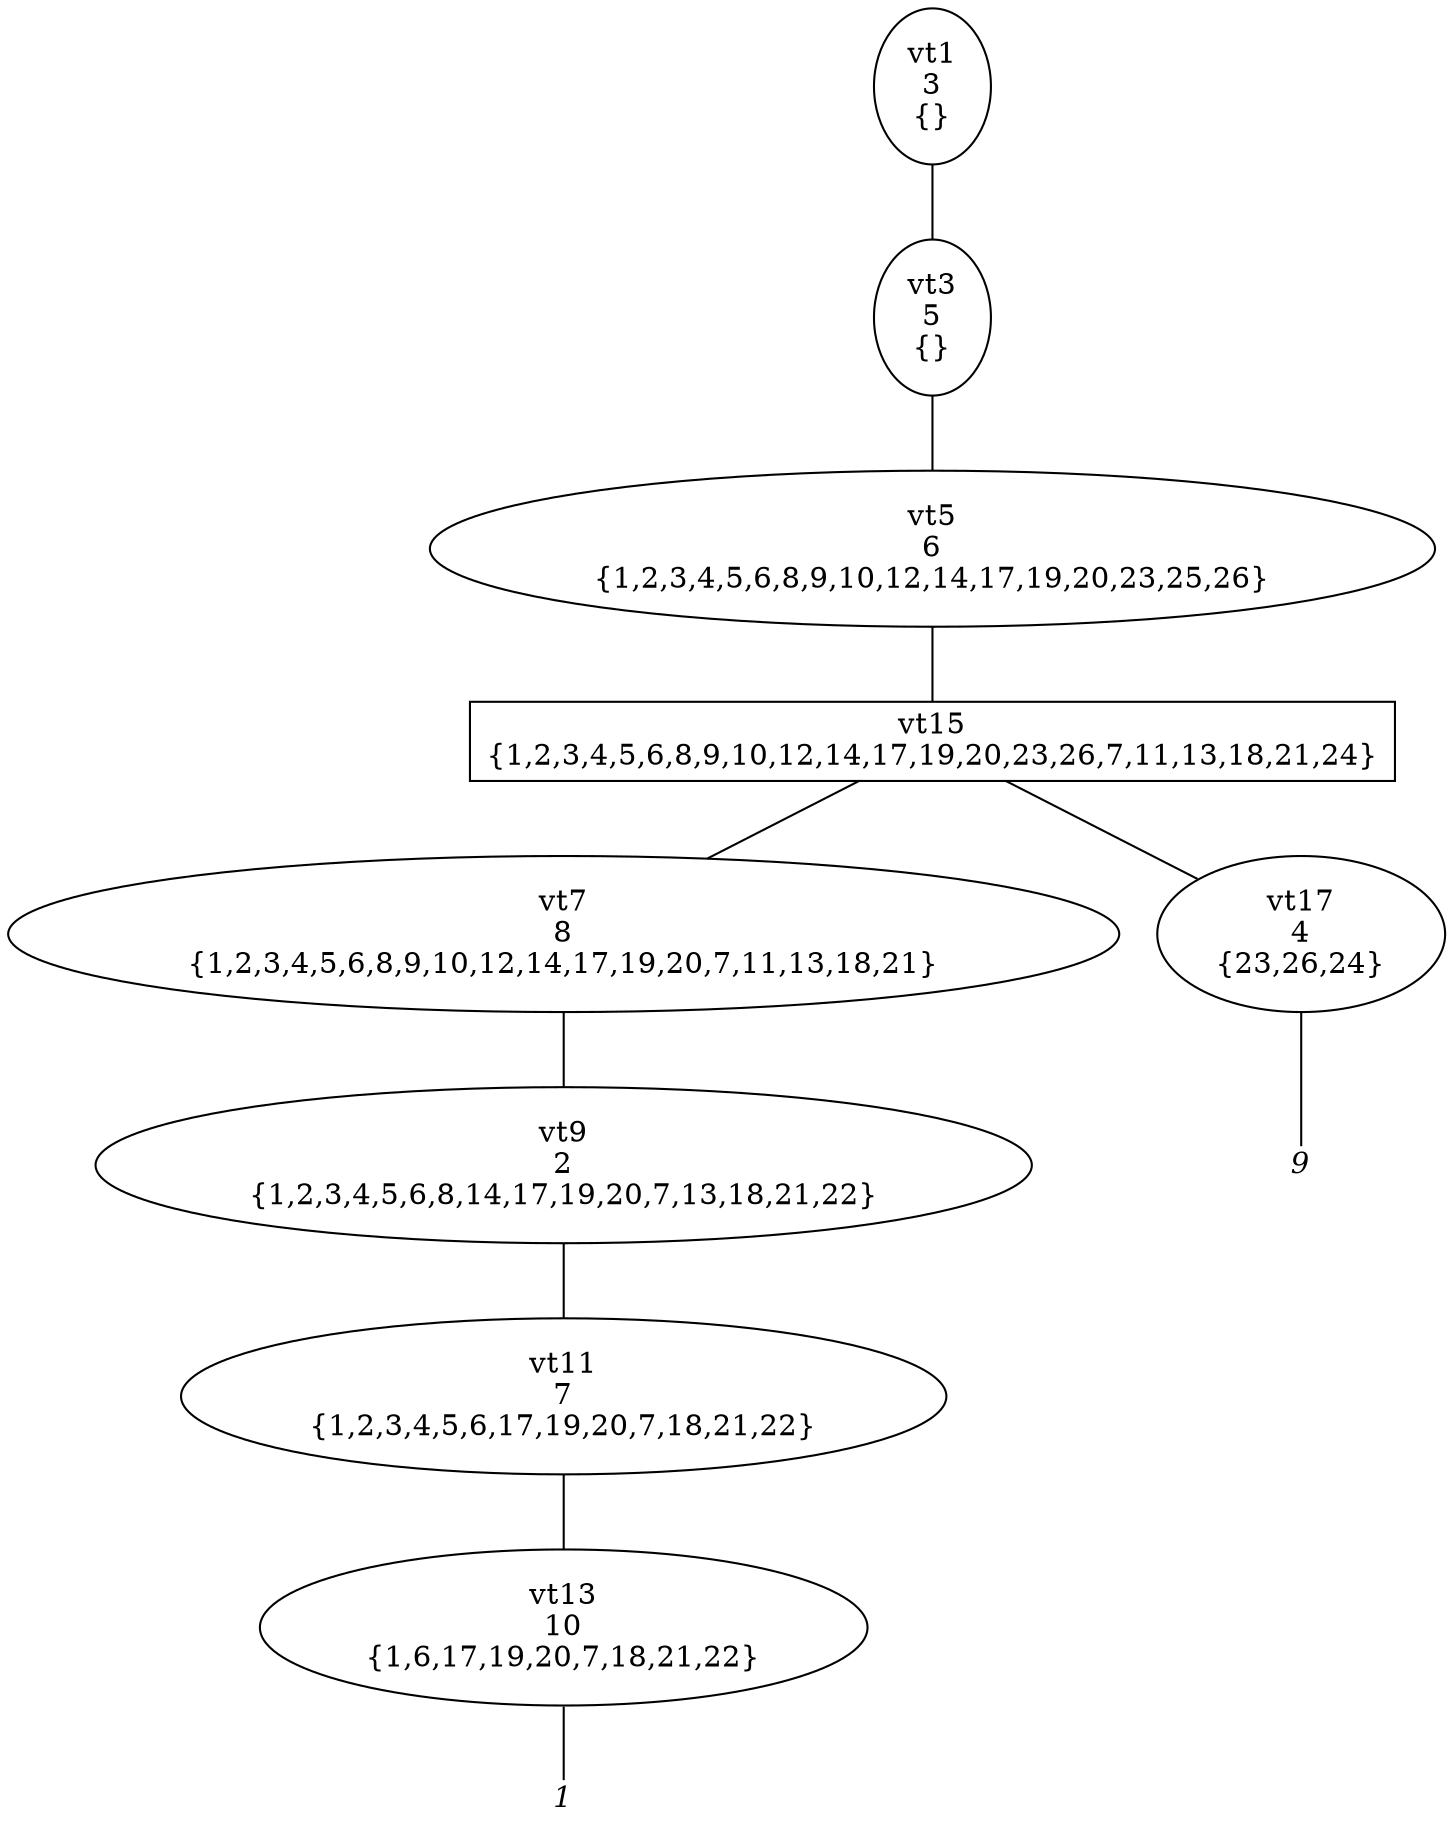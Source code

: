 
digraph vtree {

overlap=false

n1 [label="vt1
3
{}",shape="ellipse"]; 
n3 [label="vt3
5
{}",shape="ellipse"]; 
n5 [label="vt5
6
{1,2,3,4,5,6,8,9,10,12,14,17,19,20,23,25,26}",shape="ellipse"]; 
n15 [label="vt15
{1,2,3,4,5,6,8,9,10,12,14,17,19,20,23,26,7,11,13,18,21,24}",shape="box"]; 
n7 [label="vt7
8
{1,2,3,4,5,6,8,9,10,12,14,17,19,20,7,11,13,18,21}",shape="ellipse"]; 
n9 [label="vt9
2
{1,2,3,4,5,6,8,14,17,19,20,7,13,18,21,22}",shape="ellipse"]; 
n11 [label="vt11
7
{1,2,3,4,5,6,17,19,20,7,18,21,22}",shape="ellipse"]; 
n13 [label="vt13
10
{1,6,17,19,20,7,18,21,22}",shape="ellipse"]; 
n14 [label="1",fontname="Times-Italic",fontsize=14,shape=plaintext,fixedsize=true,width=.25,height=.25]; 
n17 [label="vt17
4
{23,26,24}",shape="ellipse"]; 
n18 [label="9",fontname="Times-Italic",fontsize=14,shape=plaintext,fixedsize=true,width=.25,height=.25]; 
n1->n3 [arrowhead=none];
n3->n5 [arrowhead=none];
n5->n15 [arrowhead=none];
n15->n7 [arrowhead=none];
n7->n9 [arrowhead=none];
n9->n11 [arrowhead=none];
n11->n13 [arrowhead=none];
n13->n14 [arrowhead=none];
n15->n17 [arrowhead=none];
n17->n18 [arrowhead=none];


}